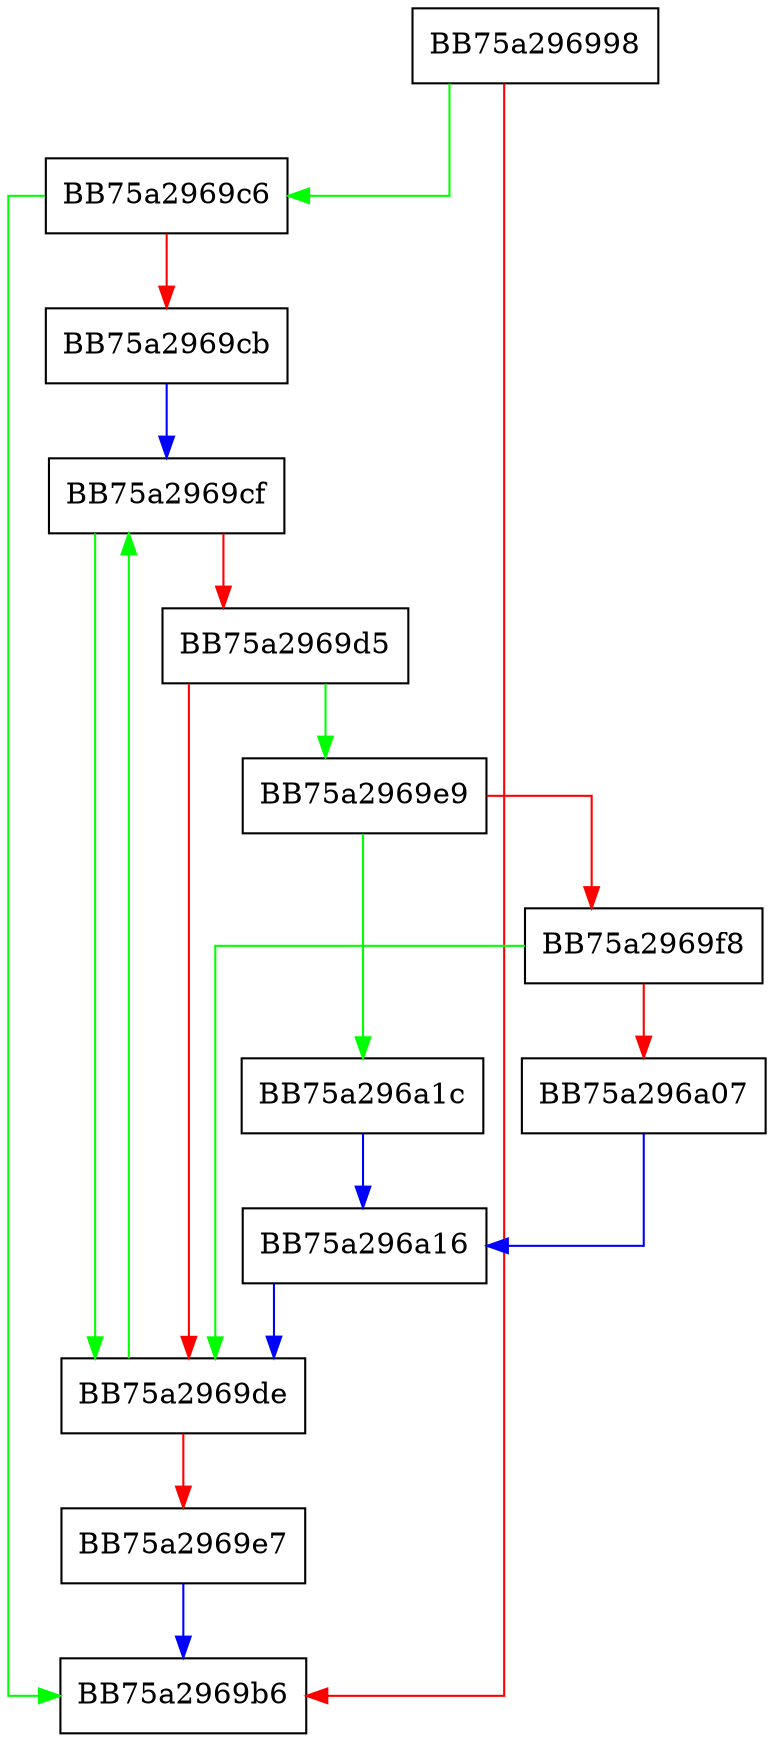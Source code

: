 digraph whereLoopAdjustCost {
  node [shape="box"];
  graph [splines=ortho];
  BB75a296998 -> BB75a2969c6 [color="green"];
  BB75a296998 -> BB75a2969b6 [color="red"];
  BB75a2969c6 -> BB75a2969b6 [color="green"];
  BB75a2969c6 -> BB75a2969cb [color="red"];
  BB75a2969cb -> BB75a2969cf [color="blue"];
  BB75a2969cf -> BB75a2969de [color="green"];
  BB75a2969cf -> BB75a2969d5 [color="red"];
  BB75a2969d5 -> BB75a2969e9 [color="green"];
  BB75a2969d5 -> BB75a2969de [color="red"];
  BB75a2969de -> BB75a2969cf [color="green"];
  BB75a2969de -> BB75a2969e7 [color="red"];
  BB75a2969e7 -> BB75a2969b6 [color="blue"];
  BB75a2969e9 -> BB75a296a1c [color="green"];
  BB75a2969e9 -> BB75a2969f8 [color="red"];
  BB75a2969f8 -> BB75a2969de [color="green"];
  BB75a2969f8 -> BB75a296a07 [color="red"];
  BB75a296a07 -> BB75a296a16 [color="blue"];
  BB75a296a16 -> BB75a2969de [color="blue"];
  BB75a296a1c -> BB75a296a16 [color="blue"];
}